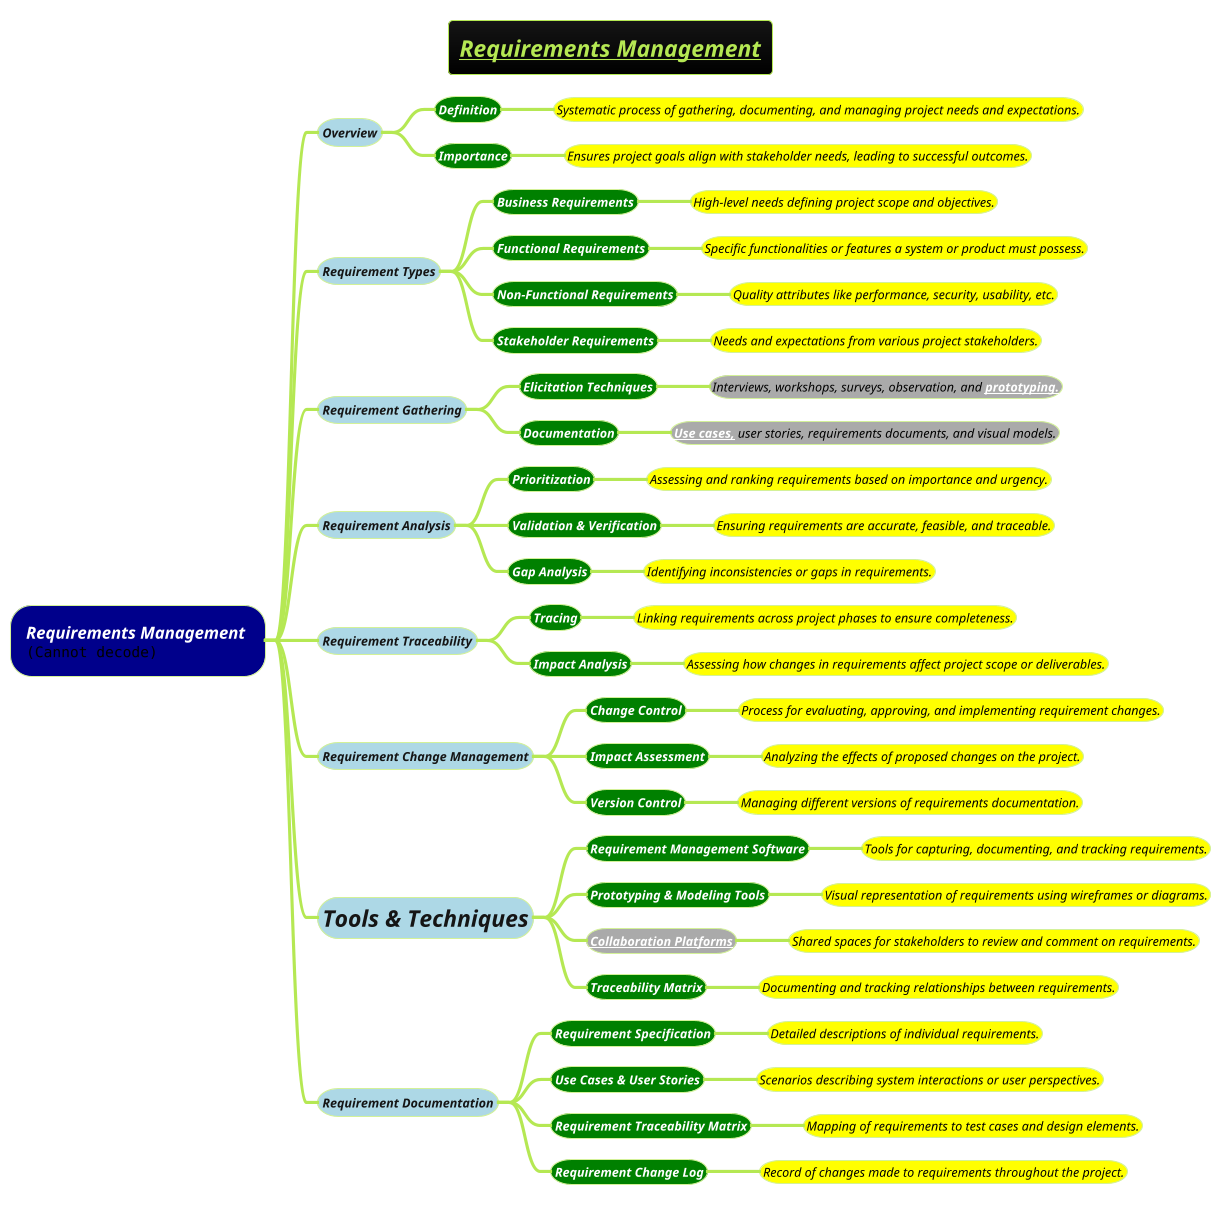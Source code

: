 @startmindmap
title =<i><b><u><size:18>Requirements Management
!theme hacker


*[#darkblue] <i><color #white>Requirements Management \n<img:img.png{scale=.55}>
**[#lightblue] <i><color #blac><size:12>Overview
***[#green] <b><i><color #white><size:12>Definition
****[#yellow] <i><color #black><size:12>Systematic process of gathering, documenting, and managing project needs and expectations.
***[#green] <b><i><color #white><size:12>Importance
****[#yellow] <i><color #black><size:12>Ensures project goals align with stakeholder needs, leading to successful outcomes.
**[#lightblue] <i><color #blac><size:12>Requirement Types
***[#green] <b><i><color #white><size:12>Business Requirements
****[#yellow] <i><color #black><size:12>High-level needs defining project scope and objectives.
***[#green] <b><i><color #white><size:12>Functional Requirements
****[#yellow] <i><color #black><size:12>Specific functionalities or features a system or product must possess.
***[#green] <b><i><color #white><size:12>Non-Functional Requirements
****[#yellow] <i><color #black><size:12>Quality attributes like performance, security, usability, etc.
***[#green] <b><i><color #white><size:12>Stakeholder Requirements
****[#yellow] <i><color #black><size:12>Needs and expectations from various project stakeholders.
**[#lightblue] <i><color #blac><size:12>Requirement Gathering
***[#green] <b><i><color #white><size:12>Elicitation Techniques
****[#a] <i><color #black><size:12>Interviews, workshops, surveys, observation, and <b>[[docs/1-Requirement-Engineering/MVP-PoC-and-case-study/Prototyping.puml prototyping.]]
***[#green] <b><i><color #white><size:12>Documentation
****[#a] <i><color #black><size:12>**[[docs/3-programming-languages/Venkat-Subramaniam/images/img_171.png Use cases,]]** user stories, requirements documents, and visual models.
**[#lightblue] <i><color #blac><size:12>Requirement Analysis
***[#green] <b><i><color #white><size:12>Prioritization
****[#yellow] <i><color #black><size:12>Assessing and ranking requirements based on importance and urgency.
***[#green] <b><i><color #white><size:12>Validation & Verification
****[#yellow] <i><color #black><size:12>Ensuring requirements are accurate, feasible, and traceable.
***[#green] <b><i><color #white><size:12>Gap Analysis
****[#yellow] <i><color #black><size:12>Identifying inconsistencies or gaps in requirements.
**[#lightblue] <i><color #blac><size:12>Requirement Traceability
***[#green] <b><i><color #white><size:12>Tracing
****[#yellow] <i><color #black><size:12>Linking requirements across project phases to ensure completeness.
***[#green] <b><i><color #white><size:12>Impact Analysis
****[#yellow] <i><color #black><size:12>Assessing how changes in requirements affect project scope or deliverables.
**[#lightblue] <i><color #blac><size:12>Requirement Change Management
***[#green] <b><i><color #white><size:12>Change Control
****[#yellow] <i><color #black><size:12>Process for evaluating, approving, and implementing requirement changes.
***[#green] <b><i><color #white><size:12>Impact Assessment
****[#yellow] <i><color #black><size:12>Analyzing the effects of proposed changes on the project.
***[#green] <b><i><color #white><size:12>Version Control
****[#yellow] <i><color #black><size:12>Managing different versions of requirements documentation.
**[#lightblue] <i><color #blac><size:22>Tools & Techniques
***[#green] <b><i><color #white><size:12>Requirement Management Software
****[#yellow] <i><color #black><size:12>Tools for capturing, documenting, and tracking requirements.
***[#green] <b><i><color #white><size:12>Prototyping & Modeling Tools
****[#yellow] <i><color #black><size:12>Visual representation of requirements using wireframes or diagrams.
***[#a] <b><i><color #white><size:12>[[docs/3-devops/devops-plantuml-mindmap/Collaboration.puml Collaboration Platforms]]
****[#yellow] <i><color #black><size:12>Shared spaces for stakeholders to review and comment on requirements.
***[#green] <b><i><color #white><size:12>Traceability Matrix
****[#yellow] <i><color #black><size:12>Documenting and tracking relationships between requirements.
**[#lightblue] <i><color #blac><size:12>Requirement Documentation
***[#green] <b><i><color #white><size:12>Requirement Specification
****[#yellow] <i><color #black><size:12>Detailed descriptions of individual requirements.
***[#green] <b><i><color #white><size:12>Use Cases & User Stories
****[#yellow] <i><color #black><size:12>Scenarios describing system interactions or user perspectives.
***[#green] <b><i><color #white><size:12>Requirement Traceability Matrix
****[#yellow] <i><color #black><size:12>Mapping of requirements to test cases and design elements.
***[#green] <b><i><color #white><size:12>Requirement Change Log
****[#yellow] <i><color #black><size:12>Record of changes made to requirements throughout the project.
@endmindmap
